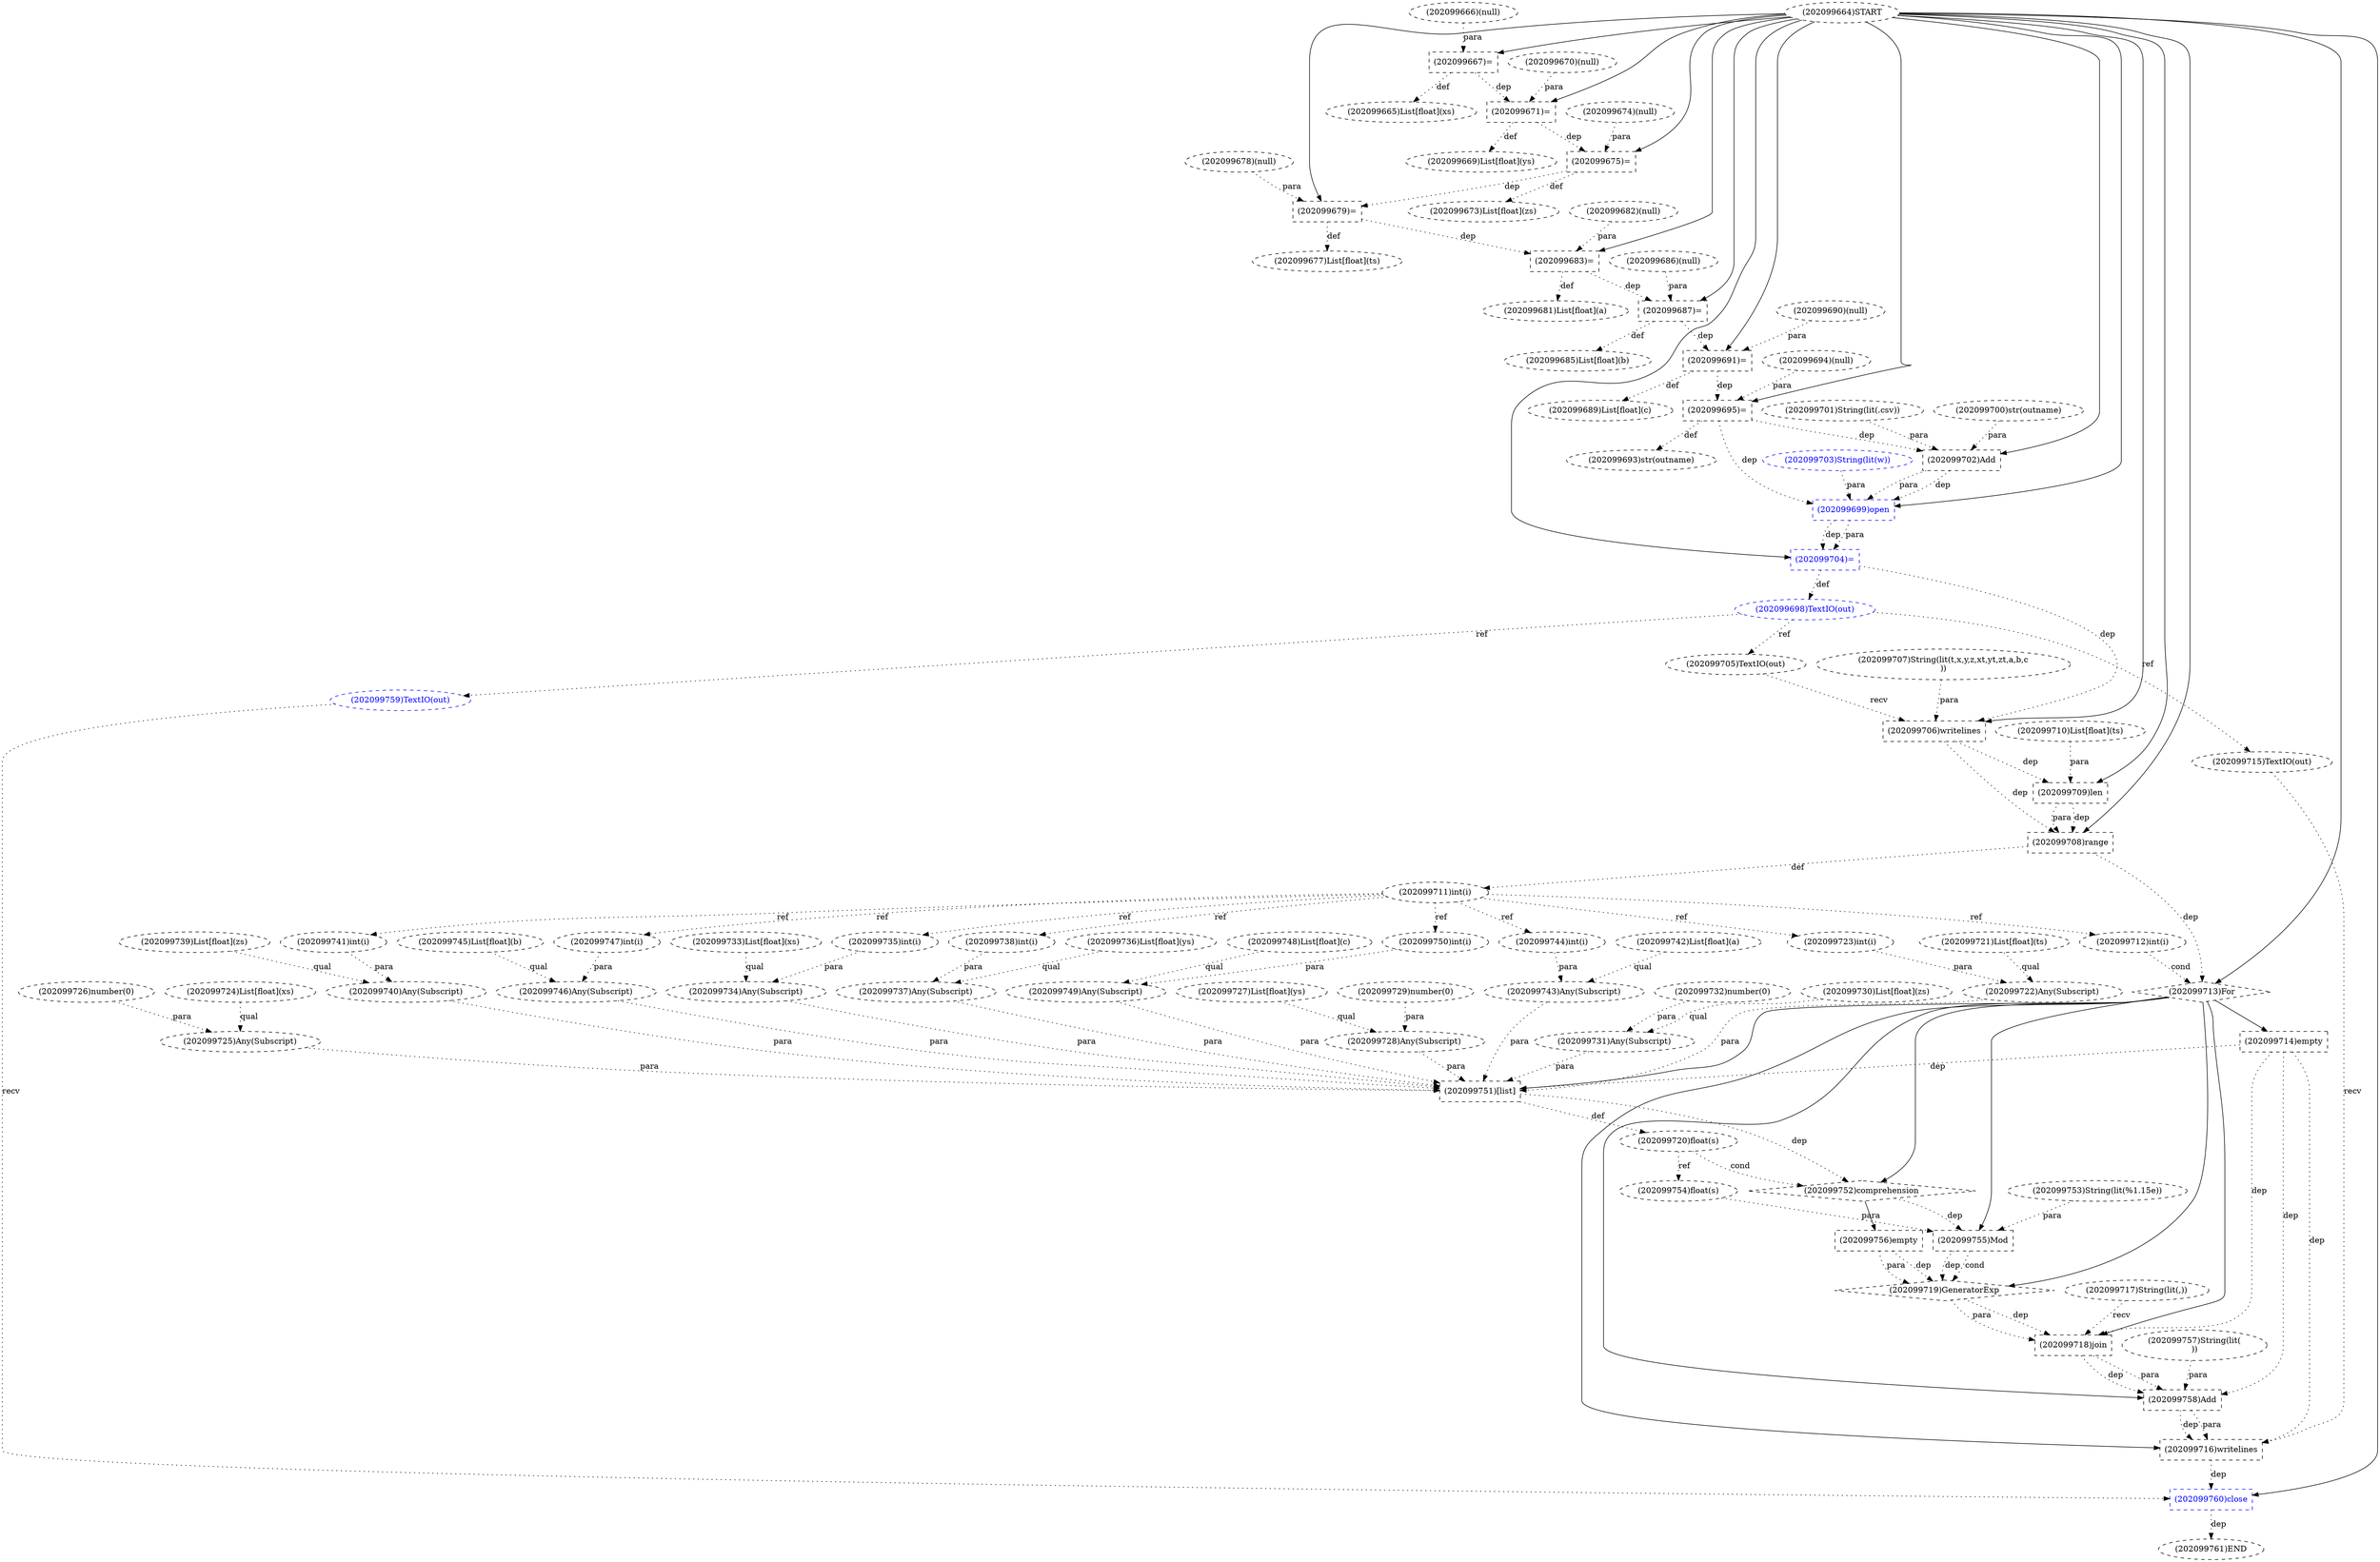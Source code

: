 digraph G {
1 [label="(202099761)END" style=dashed]
2 [label="(202099704)=" shape=box style=dashed color=blue fontcolor=blue]
3 [label="(202099729)number(0)" shape=ellipse style=dashed]
4 [label="(202099758)Add" shape=box style=dashed]
5 [label="(202099724)List[float](xs)" shape=ellipse style=dashed]
6 [label="(202099750)int(i)" shape=ellipse style=dashed]
7 [label="(202099738)int(i)" shape=ellipse style=dashed]
8 [label="(202099757)String(lit(
))" shape=ellipse style=dashed]
9 [label="(202099698)TextIO(out)" shape=ellipse style=dashed color=blue fontcolor=blue]
10 [label="(202099691)=" shape=box style=dashed]
11 [label="(202099715)TextIO(out)" shape=ellipse style=dashed]
12 [label="(202099751)[list]" shape=box style=dashed]
13 [label="(202099694)(null)" shape=ellipse style=dashed]
14 [label="(202099726)number(0)" shape=ellipse style=dashed]
15 [label="(202099740)Any(Subscript)" shape=ellipse style=dashed]
16 [label="(202099687)=" shape=box style=dashed]
17 [label="(202099706)writelines" shape=box style=dashed]
18 [label="(202099725)Any(Subscript)" shape=ellipse style=dashed]
19 [label="(202099670)(null)" shape=ellipse style=dashed]
20 [label="(202099699)open" shape=box style=dashed color=blue fontcolor=blue]
21 [label="(202099734)Any(Subscript)" shape=ellipse style=dashed]
22 [label="(202099679)=" shape=box style=dashed]
23 [label="(202099736)List[float](ys)" shape=ellipse style=dashed]
24 [label="(202099730)List[float](zs)" shape=ellipse style=dashed]
25 [label="(202099749)Any(Subscript)" shape=ellipse style=dashed]
26 [label="(202099760)close" shape=box style=dashed color=blue fontcolor=blue]
27 [label="(202099756)empty" shape=box style=dashed]
28 [label="(202099667)=" shape=box style=dashed]
29 [label="(202099753)String(lit(%1.15e))" shape=ellipse style=dashed]
30 [label="(202099712)int(i)" shape=ellipse style=dashed]
31 [label="(202099695)=" shape=box style=dashed]
32 [label="(202099718)join" shape=box style=dashed]
33 [label="(202099727)List[float](ys)" shape=ellipse style=dashed]
34 [label="(202099685)List[float](b)" shape=ellipse style=dashed]
35 [label="(202099743)Any(Subscript)" shape=ellipse style=dashed]
36 [label="(202099701)String(lit(.csv))" shape=ellipse style=dashed]
37 [label="(202099754)float(s)" shape=ellipse style=dashed]
38 [label="(202099705)TextIO(out)" shape=ellipse style=dashed]
39 [label="(202099735)int(i)" shape=ellipse style=dashed]
40 [label="(202099669)List[float](ys)" shape=ellipse style=dashed]
41 [label="(202099745)List[float](b)" shape=ellipse style=dashed]
42 [label="(202099690)(null)" shape=ellipse style=dashed]
43 [label="(202099759)TextIO(out)" shape=ellipse style=dashed color=blue fontcolor=blue]
44 [label="(202099722)Any(Subscript)" shape=ellipse style=dashed]
45 [label="(202099755)Mod" shape=box style=dashed]
46 [label="(202099671)=" shape=box style=dashed]
47 [label="(202099673)List[float](zs)" shape=ellipse style=dashed]
48 [label="(202099677)List[float](ts)" shape=ellipse style=dashed]
49 [label="(202099746)Any(Subscript)" shape=ellipse style=dashed]
50 [label="(202099752)comprehension" shape=diamond style=dashed]
51 [label="(202099689)List[float](c)" shape=ellipse style=dashed]
52 [label="(202099744)int(i)" shape=ellipse style=dashed]
53 [label="(202099708)range" shape=box style=dashed]
54 [label="(202099728)Any(Subscript)" shape=ellipse style=dashed]
55 [label="(202099732)number(0)" shape=ellipse style=dashed]
56 [label="(202099666)(null)" shape=ellipse style=dashed]
57 [label="(202099682)(null)" shape=ellipse style=dashed]
58 [label="(202099716)writelines" shape=box style=dashed]
59 [label="(202099681)List[float](a)" shape=ellipse style=dashed]
60 [label="(202099702)Add" shape=box style=dashed]
61 [label="(202099664)START" style=dashed]
62 [label="(202099737)Any(Subscript)" shape=ellipse style=dashed]
63 [label="(202099683)=" shape=box style=dashed]
64 [label="(202099674)(null)" shape=ellipse style=dashed]
65 [label="(202099703)String(lit(w))" shape=ellipse style=dashed color=blue fontcolor=blue]
66 [label="(202099693)str(outname)" shape=ellipse style=dashed]
67 [label="(202099739)List[float](zs)" shape=ellipse style=dashed]
68 [label="(202099741)int(i)" shape=ellipse style=dashed]
69 [label="(202099700)str(outname)" shape=ellipse style=dashed]
70 [label="(202099720)float(s)" shape=ellipse style=dashed]
71 [label="(202099748)List[float](c)" shape=ellipse style=dashed]
72 [label="(202099733)List[float](xs)" shape=ellipse style=dashed]
73 [label="(202099686)(null)" shape=ellipse style=dashed]
74 [label="(202099711)int(i)" shape=ellipse style=dashed]
75 [label="(202099665)List[float](xs)" shape=ellipse style=dashed]
76 [label="(202099678)(null)" shape=ellipse style=dashed]
77 [label="(202099721)List[float](ts)" shape=ellipse style=dashed]
78 [label="(202099719)GeneratorExp" shape=diamond style=dashed]
79 [label="(202099675)=" shape=box style=dashed]
80 [label="(202099707)String(lit(t,x,y,z,xt,yt,zt,a,b,c
))" shape=ellipse style=dashed]
81 [label="(202099714)empty" shape=box style=dashed]
82 [label="(202099709)len" shape=box style=dashed]
83 [label="(202099723)int(i)" shape=ellipse style=dashed]
84 [label="(202099742)List[float](a)" shape=ellipse style=dashed]
85 [label="(202099717)String(lit(,))" shape=ellipse style=dashed]
86 [label="(202099747)int(i)" shape=ellipse style=dashed]
87 [label="(202099731)Any(Subscript)" shape=ellipse style=dashed]
88 [label="(202099710)List[float](ts)" shape=ellipse style=dashed]
89 [label="(202099713)For" shape=diamond style=dashed]
26 -> 1 [label="dep" style=dotted];
61 -> 2 [label="" style=solid];
20 -> 2 [label="dep" style=dotted];
20 -> 2 [label="para" style=dotted];
89 -> 4 [label="" style=solid];
32 -> 4 [label="dep" style=dotted];
32 -> 4 [label="para" style=dotted];
8 -> 4 [label="para" style=dotted];
81 -> 4 [label="dep" style=dotted];
74 -> 6 [label="ref" style=dotted];
74 -> 7 [label="ref" style=dotted];
2 -> 9 [label="def" style=dotted];
61 -> 10 [label="" style=solid];
42 -> 10 [label="para" style=dotted];
16 -> 10 [label="dep" style=dotted];
9 -> 11 [label="ref" style=dotted];
89 -> 12 [label="" style=solid];
44 -> 12 [label="para" style=dotted];
18 -> 12 [label="para" style=dotted];
54 -> 12 [label="para" style=dotted];
87 -> 12 [label="para" style=dotted];
21 -> 12 [label="para" style=dotted];
62 -> 12 [label="para" style=dotted];
15 -> 12 [label="para" style=dotted];
35 -> 12 [label="para" style=dotted];
49 -> 12 [label="para" style=dotted];
25 -> 12 [label="para" style=dotted];
81 -> 12 [label="dep" style=dotted];
67 -> 15 [label="qual" style=dotted];
68 -> 15 [label="para" style=dotted];
61 -> 16 [label="" style=solid];
73 -> 16 [label="para" style=dotted];
63 -> 16 [label="dep" style=dotted];
61 -> 17 [label="" style=solid];
38 -> 17 [label="recv" style=dotted];
80 -> 17 [label="para" style=dotted];
2 -> 17 [label="dep" style=dotted];
5 -> 18 [label="qual" style=dotted];
14 -> 18 [label="para" style=dotted];
61 -> 20 [label="" style=solid];
60 -> 20 [label="dep" style=dotted];
60 -> 20 [label="para" style=dotted];
65 -> 20 [label="para" style=dotted];
31 -> 20 [label="dep" style=dotted];
72 -> 21 [label="qual" style=dotted];
39 -> 21 [label="para" style=dotted];
61 -> 22 [label="" style=solid];
76 -> 22 [label="para" style=dotted];
79 -> 22 [label="dep" style=dotted];
71 -> 25 [label="qual" style=dotted];
6 -> 25 [label="para" style=dotted];
61 -> 26 [label="" style=solid];
43 -> 26 [label="recv" style=dotted];
58 -> 26 [label="dep" style=dotted];
50 -> 27 [label="" style=solid];
61 -> 28 [label="" style=solid];
56 -> 28 [label="para" style=dotted];
74 -> 30 [label="ref" style=dotted];
61 -> 31 [label="" style=solid];
13 -> 31 [label="para" style=dotted];
10 -> 31 [label="dep" style=dotted];
89 -> 32 [label="" style=solid];
85 -> 32 [label="recv" style=dotted];
78 -> 32 [label="dep" style=dotted];
78 -> 32 [label="para" style=dotted];
81 -> 32 [label="dep" style=dotted];
16 -> 34 [label="def" style=dotted];
84 -> 35 [label="qual" style=dotted];
52 -> 35 [label="para" style=dotted];
70 -> 37 [label="ref" style=dotted];
9 -> 38 [label="ref" style=dotted];
74 -> 39 [label="ref" style=dotted];
46 -> 40 [label="def" style=dotted];
9 -> 43 [label="ref" style=dotted];
77 -> 44 [label="qual" style=dotted];
83 -> 44 [label="para" style=dotted];
89 -> 45 [label="" style=solid];
29 -> 45 [label="para" style=dotted];
37 -> 45 [label="para" style=dotted];
50 -> 45 [label="dep" style=dotted];
61 -> 46 [label="" style=solid];
19 -> 46 [label="para" style=dotted];
28 -> 46 [label="dep" style=dotted];
79 -> 47 [label="def" style=dotted];
22 -> 48 [label="def" style=dotted];
41 -> 49 [label="qual" style=dotted];
86 -> 49 [label="para" style=dotted];
89 -> 50 [label="" style=solid];
12 -> 50 [label="dep" style=dotted];
70 -> 50 [label="cond" style=dotted];
10 -> 51 [label="def" style=dotted];
74 -> 52 [label="ref" style=dotted];
61 -> 53 [label="" style=solid];
82 -> 53 [label="dep" style=dotted];
82 -> 53 [label="para" style=dotted];
17 -> 53 [label="dep" style=dotted];
33 -> 54 [label="qual" style=dotted];
3 -> 54 [label="para" style=dotted];
89 -> 58 [label="" style=solid];
11 -> 58 [label="recv" style=dotted];
4 -> 58 [label="dep" style=dotted];
4 -> 58 [label="para" style=dotted];
81 -> 58 [label="dep" style=dotted];
63 -> 59 [label="def" style=dotted];
61 -> 60 [label="" style=solid];
69 -> 60 [label="para" style=dotted];
36 -> 60 [label="para" style=dotted];
31 -> 60 [label="dep" style=dotted];
23 -> 62 [label="qual" style=dotted];
7 -> 62 [label="para" style=dotted];
61 -> 63 [label="" style=solid];
57 -> 63 [label="para" style=dotted];
22 -> 63 [label="dep" style=dotted];
31 -> 66 [label="def" style=dotted];
74 -> 68 [label="ref" style=dotted];
12 -> 70 [label="def" style=dotted];
53 -> 74 [label="def" style=dotted];
28 -> 75 [label="def" style=dotted];
89 -> 78 [label="" style=solid];
45 -> 78 [label="dep" style=dotted];
45 -> 78 [label="cond" style=dotted];
27 -> 78 [label="dep" style=dotted];
27 -> 78 [label="para" style=dotted];
61 -> 79 [label="" style=solid];
64 -> 79 [label="para" style=dotted];
46 -> 79 [label="dep" style=dotted];
89 -> 81 [label="" style=solid];
61 -> 82 [label="" style=solid];
88 -> 82 [label="para" style=dotted];
17 -> 82 [label="dep" style=dotted];
74 -> 83 [label="ref" style=dotted];
74 -> 86 [label="ref" style=dotted];
24 -> 87 [label="qual" style=dotted];
55 -> 87 [label="para" style=dotted];
61 -> 89 [label="" style=solid];
53 -> 89 [label="dep" style=dotted];
30 -> 89 [label="cond" style=dotted];
}